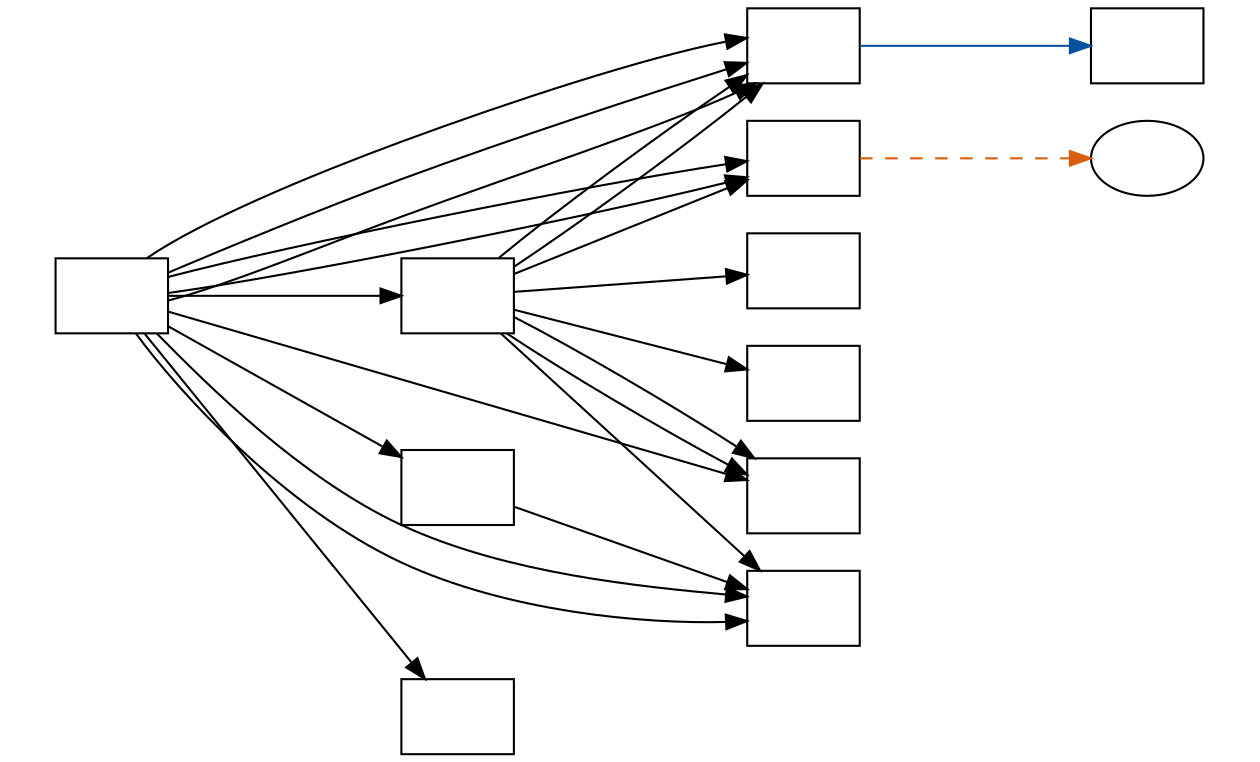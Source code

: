 digraph{
ratio=0.6;
rankdir = LR;node [shape=box; fontsize = 16; label = ""];
"frontend-v1";
"cartservice-v1";
"currencyservice-v1";
"recommendationservice-v1";
"checkoutservice-v1";
"frontend-v1" -> "productcatalogservice-v1";
"frontend-v1" -> "productcatalogservice-v1";
"frontend-v1" -> "currencyservice-v1";
"frontend-v1" -> "currencyservice-v1";
"frontend-v1" -> "cartservice-v1";
"frontend-v1" -> "cartservice-v1";
"frontend-v1" -> "cartservice-v1";
"frontend-v1" -> "recommendationservice-v1";
"frontend-v1" -> "shippingservice-v1";
"frontend-v1" -> "checkoutservice-v1";
"frontend-v1" -> "adservice-v1";
"cartservice-v1" -> "redis-cart"[color="#08519c"];
"External"[shape = ellipse];
"currencyservice-v1" -> "External"[color="#d95f0e", style = dashed];
"recommendationservice-v1" -> "productcatalogservice-v1";
"checkoutservice-v1" -> "paymentservice-v1";
"checkoutservice-v1" -> "productcatalogservice-v1";
"checkoutservice-v1" -> "currencyservice-v1";
"checkoutservice-v1" -> "cartservice-v1";
"checkoutservice-v1" -> "cartservice-v1";
"checkoutservice-v1" -> "emailservice-v1";
"checkoutservice-v1" -> "shippingservice-v1";
"checkoutservice-v1" -> "shippingservice-v1";
}